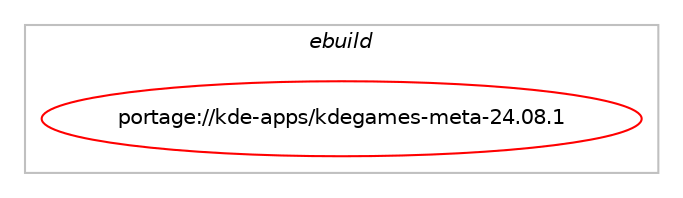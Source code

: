 digraph prolog {

# *************
# Graph options
# *************

newrank=true;
concentrate=true;
compound=true;
graph [rankdir=LR,fontname=Helvetica,fontsize=10,ranksep=1.5];#, ranksep=2.5, nodesep=0.2];
edge  [arrowhead=vee];
node  [fontname=Helvetica,fontsize=10];

# **********
# The ebuild
# **********

subgraph cluster_leftcol {
color=gray;
label=<<i>ebuild</i>>;
id [label="portage://kde-apps/kdegames-meta-24.08.1", color=red, width=4, href="../kde-apps/kdegames-meta-24.08.1.svg"];
}

# ****************
# The dependencies
# ****************

subgraph cluster_midcol {
color=gray;
label=<<i>dependencies</i>>;
subgraph cluster_compile {
fillcolor="#eeeeee";
style=filled;
label=<<i>compile</i>>;
}
subgraph cluster_compileandrun {
fillcolor="#eeeeee";
style=filled;
label=<<i>compile and run</i>>;
}
subgraph cluster_run {
fillcolor="#eeeeee";
style=filled;
label=<<i>run</i>>;
# *** BEGIN UNKNOWN DEPENDENCY TYPE (TODO) ***
# id -> equal(use_conditional_group(positive,opengl,portage://kde-apps/kdegames-meta-24.08.1,[package_dependency(portage://kde-apps/kdegames-meta-24.08.1,run,no,kde-apps,ksudoku,greaterequal,[24.08.1,,,24.08.1],any_different_slot,[]),package_dependency(portage://kde-apps/kdegames-meta-24.08.1,run,no,kde-apps,kubrick,greaterequal,[24.08.1,,,24.08.1],any_different_slot,[])]))
# *** END UNKNOWN DEPENDENCY TYPE (TODO) ***

# *** BEGIN UNKNOWN DEPENDENCY TYPE (TODO) ***
# id -> equal(use_conditional_group(positive,python,portage://kde-apps/kdegames-meta-24.08.1,[package_dependency(portage://kde-apps/kdegames-meta-24.08.1,run,no,kde-apps,kajongg,greaterequal,[24.08.1,,,24.08.1],any_different_slot,[])]))
# *** END UNKNOWN DEPENDENCY TYPE (TODO) ***

# *** BEGIN UNKNOWN DEPENDENCY TYPE (TODO) ***
# id -> equal(package_dependency(portage://kde-apps/kdegames-meta-24.08.1,run,no,games-puzzle,skladnik,greaterequal,[24.08.1,,,24.08.1],[],[]))
# *** END UNKNOWN DEPENDENCY TYPE (TODO) ***

# *** BEGIN UNKNOWN DEPENDENCY TYPE (TODO) ***
# id -> equal(package_dependency(portage://kde-apps/kdegames-meta-24.08.1,run,no,kde-apps,bomber,greaterequal,[24.08.1,,,24.08.1],any_different_slot,[]))
# *** END UNKNOWN DEPENDENCY TYPE (TODO) ***

# *** BEGIN UNKNOWN DEPENDENCY TYPE (TODO) ***
# id -> equal(package_dependency(portage://kde-apps/kdegames-meta-24.08.1,run,no,kde-apps,bovo,greaterequal,[24.08.1,,,24.08.1],any_different_slot,[]))
# *** END UNKNOWN DEPENDENCY TYPE (TODO) ***

# *** BEGIN UNKNOWN DEPENDENCY TYPE (TODO) ***
# id -> equal(package_dependency(portage://kde-apps/kdegames-meta-24.08.1,run,no,kde-apps,granatier,greaterequal,[24.08.1,,,24.08.1],any_different_slot,[]))
# *** END UNKNOWN DEPENDENCY TYPE (TODO) ***

# *** BEGIN UNKNOWN DEPENDENCY TYPE (TODO) ***
# id -> equal(package_dependency(portage://kde-apps/kdegames-meta-24.08.1,run,no,kde-apps,kapman,greaterequal,[24.08.1,,,24.08.1],any_different_slot,[]))
# *** END UNKNOWN DEPENDENCY TYPE (TODO) ***

# *** BEGIN UNKNOWN DEPENDENCY TYPE (TODO) ***
# id -> equal(package_dependency(portage://kde-apps/kdegames-meta-24.08.1,run,no,kde-apps,katomic,greaterequal,[24.08.1,,,24.08.1],any_different_slot,[]))
# *** END UNKNOWN DEPENDENCY TYPE (TODO) ***

# *** BEGIN UNKNOWN DEPENDENCY TYPE (TODO) ***
# id -> equal(package_dependency(portage://kde-apps/kdegames-meta-24.08.1,run,no,kde-apps,kblackbox,greaterequal,[24.08.1,,,24.08.1],any_different_slot,[]))
# *** END UNKNOWN DEPENDENCY TYPE (TODO) ***

# *** BEGIN UNKNOWN DEPENDENCY TYPE (TODO) ***
# id -> equal(package_dependency(portage://kde-apps/kdegames-meta-24.08.1,run,no,kde-apps,kblocks,greaterequal,[24.08.1,,,24.08.1],any_different_slot,[]))
# *** END UNKNOWN DEPENDENCY TYPE (TODO) ***

# *** BEGIN UNKNOWN DEPENDENCY TYPE (TODO) ***
# id -> equal(package_dependency(portage://kde-apps/kdegames-meta-24.08.1,run,no,kde-apps,kbounce,greaterequal,[24.08.1,,,24.08.1],any_different_slot,[]))
# *** END UNKNOWN DEPENDENCY TYPE (TODO) ***

# *** BEGIN UNKNOWN DEPENDENCY TYPE (TODO) ***
# id -> equal(package_dependency(portage://kde-apps/kdegames-meta-24.08.1,run,no,kde-apps,kbreakout,greaterequal,[24.08.1,,,24.08.1],any_different_slot,[]))
# *** END UNKNOWN DEPENDENCY TYPE (TODO) ***

# *** BEGIN UNKNOWN DEPENDENCY TYPE (TODO) ***
# id -> equal(package_dependency(portage://kde-apps/kdegames-meta-24.08.1,run,no,kde-apps,kdiamond,greaterequal,[24.08.1,,,24.08.1],any_different_slot,[]))
# *** END UNKNOWN DEPENDENCY TYPE (TODO) ***

# *** BEGIN UNKNOWN DEPENDENCY TYPE (TODO) ***
# id -> equal(package_dependency(portage://kde-apps/kdegames-meta-24.08.1,run,no,kde-apps,kfourinline,greaterequal,[24.08.1,,,24.08.1],any_different_slot,[]))
# *** END UNKNOWN DEPENDENCY TYPE (TODO) ***

# *** BEGIN UNKNOWN DEPENDENCY TYPE (TODO) ***
# id -> equal(package_dependency(portage://kde-apps/kdegames-meta-24.08.1,run,no,kde-apps,kgoldrunner,greaterequal,[24.08.1,,,24.08.1],any_different_slot,[]))
# *** END UNKNOWN DEPENDENCY TYPE (TODO) ***

# *** BEGIN UNKNOWN DEPENDENCY TYPE (TODO) ***
# id -> equal(package_dependency(portage://kde-apps/kdegames-meta-24.08.1,run,no,kde-apps,kigo,greaterequal,[24.08.1,,,24.08.1],any_different_slot,[]))
# *** END UNKNOWN DEPENDENCY TYPE (TODO) ***

# *** BEGIN UNKNOWN DEPENDENCY TYPE (TODO) ***
# id -> equal(package_dependency(portage://kde-apps/kdegames-meta-24.08.1,run,no,kde-apps,killbots,greaterequal,[24.08.1,,,24.08.1],any_different_slot,[]))
# *** END UNKNOWN DEPENDENCY TYPE (TODO) ***

# *** BEGIN UNKNOWN DEPENDENCY TYPE (TODO) ***
# id -> equal(package_dependency(portage://kde-apps/kdegames-meta-24.08.1,run,no,kde-apps,kiriki,greaterequal,[24.08.1,,,24.08.1],any_different_slot,[]))
# *** END UNKNOWN DEPENDENCY TYPE (TODO) ***

# *** BEGIN UNKNOWN DEPENDENCY TYPE (TODO) ***
# id -> equal(package_dependency(portage://kde-apps/kdegames-meta-24.08.1,run,no,kde-apps,kjumpingcube,greaterequal,[24.08.1,,,24.08.1],any_different_slot,[]))
# *** END UNKNOWN DEPENDENCY TYPE (TODO) ***

# *** BEGIN UNKNOWN DEPENDENCY TYPE (TODO) ***
# id -> equal(package_dependency(portage://kde-apps/kdegames-meta-24.08.1,run,no,kde-apps,klickety,greaterequal,[24.08.1,,,24.08.1],any_different_slot,[]))
# *** END UNKNOWN DEPENDENCY TYPE (TODO) ***

# *** BEGIN UNKNOWN DEPENDENCY TYPE (TODO) ***
# id -> equal(package_dependency(portage://kde-apps/kdegames-meta-24.08.1,run,no,kde-apps,klines,greaterequal,[24.08.1,,,24.08.1],any_different_slot,[]))
# *** END UNKNOWN DEPENDENCY TYPE (TODO) ***

# *** BEGIN UNKNOWN DEPENDENCY TYPE (TODO) ***
# id -> equal(package_dependency(portage://kde-apps/kdegames-meta-24.08.1,run,no,kde-apps,kmahjongg,greaterequal,[24.08.1,,,24.08.1],any_different_slot,[]))
# *** END UNKNOWN DEPENDENCY TYPE (TODO) ***

# *** BEGIN UNKNOWN DEPENDENCY TYPE (TODO) ***
# id -> equal(package_dependency(portage://kde-apps/kdegames-meta-24.08.1,run,no,kde-apps,kmines,greaterequal,[24.08.1,,,24.08.1],any_different_slot,[]))
# *** END UNKNOWN DEPENDENCY TYPE (TODO) ***

# *** BEGIN UNKNOWN DEPENDENCY TYPE (TODO) ***
# id -> equal(package_dependency(portage://kde-apps/kdegames-meta-24.08.1,run,no,kde-apps,knavalbattle,greaterequal,[24.08.1,,,24.08.1],any_different_slot,[]))
# *** END UNKNOWN DEPENDENCY TYPE (TODO) ***

# *** BEGIN UNKNOWN DEPENDENCY TYPE (TODO) ***
# id -> equal(package_dependency(portage://kde-apps/kdegames-meta-24.08.1,run,no,kde-apps,knetwalk,greaterequal,[24.08.1,,,24.08.1],any_different_slot,[]))
# *** END UNKNOWN DEPENDENCY TYPE (TODO) ***

# *** BEGIN UNKNOWN DEPENDENCY TYPE (TODO) ***
# id -> equal(package_dependency(portage://kde-apps/kdegames-meta-24.08.1,run,no,kde-apps,knights,greaterequal,[24.08.1,,,24.08.1],any_different_slot,[]))
# *** END UNKNOWN DEPENDENCY TYPE (TODO) ***

# *** BEGIN UNKNOWN DEPENDENCY TYPE (TODO) ***
# id -> equal(package_dependency(portage://kde-apps/kdegames-meta-24.08.1,run,no,kde-apps,kolf,greaterequal,[24.08.1,,,24.08.1],any_different_slot,[]))
# *** END UNKNOWN DEPENDENCY TYPE (TODO) ***

# *** BEGIN UNKNOWN DEPENDENCY TYPE (TODO) ***
# id -> equal(package_dependency(portage://kde-apps/kdegames-meta-24.08.1,run,no,kde-apps,kollision,greaterequal,[24.08.1,,,24.08.1],any_different_slot,[]))
# *** END UNKNOWN DEPENDENCY TYPE (TODO) ***

# *** BEGIN UNKNOWN DEPENDENCY TYPE (TODO) ***
# id -> equal(package_dependency(portage://kde-apps/kdegames-meta-24.08.1,run,no,kde-apps,konquest,greaterequal,[24.08.1,,,24.08.1],any_different_slot,[]))
# *** END UNKNOWN DEPENDENCY TYPE (TODO) ***

# *** BEGIN UNKNOWN DEPENDENCY TYPE (TODO) ***
# id -> equal(package_dependency(portage://kde-apps/kdegames-meta-24.08.1,run,no,kde-apps,kpat,greaterequal,[24.08.1,,,24.08.1],any_different_slot,[]))
# *** END UNKNOWN DEPENDENCY TYPE (TODO) ***

# *** BEGIN UNKNOWN DEPENDENCY TYPE (TODO) ***
# id -> equal(package_dependency(portage://kde-apps/kdegames-meta-24.08.1,run,no,kde-apps,kreversi,greaterequal,[24.08.1,,,24.08.1],any_different_slot,[]))
# *** END UNKNOWN DEPENDENCY TYPE (TODO) ***

# *** BEGIN UNKNOWN DEPENDENCY TYPE (TODO) ***
# id -> equal(package_dependency(portage://kde-apps/kdegames-meta-24.08.1,run,no,kde-apps,kshisen,greaterequal,[24.08.1,,,24.08.1],any_different_slot,[]))
# *** END UNKNOWN DEPENDENCY TYPE (TODO) ***

# *** BEGIN UNKNOWN DEPENDENCY TYPE (TODO) ***
# id -> equal(package_dependency(portage://kde-apps/kdegames-meta-24.08.1,run,no,kde-apps,ksirk,greaterequal,[24.08.1,,,24.08.1],any_different_slot,[]))
# *** END UNKNOWN DEPENDENCY TYPE (TODO) ***

# *** BEGIN UNKNOWN DEPENDENCY TYPE (TODO) ***
# id -> equal(package_dependency(portage://kde-apps/kdegames-meta-24.08.1,run,no,kde-apps,ksnakeduel,greaterequal,[24.08.1,,,24.08.1],any_different_slot,[]))
# *** END UNKNOWN DEPENDENCY TYPE (TODO) ***

# *** BEGIN UNKNOWN DEPENDENCY TYPE (TODO) ***
# id -> equal(package_dependency(portage://kde-apps/kdegames-meta-24.08.1,run,no,kde-apps,kspaceduel,greaterequal,[24.08.1,,,24.08.1],any_different_slot,[]))
# *** END UNKNOWN DEPENDENCY TYPE (TODO) ***

# *** BEGIN UNKNOWN DEPENDENCY TYPE (TODO) ***
# id -> equal(package_dependency(portage://kde-apps/kdegames-meta-24.08.1,run,no,kde-apps,ksquares,greaterequal,[24.08.1,,,24.08.1],any_different_slot,[]))
# *** END UNKNOWN DEPENDENCY TYPE (TODO) ***

# *** BEGIN UNKNOWN DEPENDENCY TYPE (TODO) ***
# id -> equal(package_dependency(portage://kde-apps/kdegames-meta-24.08.1,run,no,kde-apps,ktuberling,greaterequal,[24.08.1,,,24.08.1],any_different_slot,[]))
# *** END UNKNOWN DEPENDENCY TYPE (TODO) ***

# *** BEGIN UNKNOWN DEPENDENCY TYPE (TODO) ***
# id -> equal(package_dependency(portage://kde-apps/kdegames-meta-24.08.1,run,no,kde-apps,libkdegames,greaterequal,[24.08.1,,,24.08.1],any_different_slot,[]))
# *** END UNKNOWN DEPENDENCY TYPE (TODO) ***

# *** BEGIN UNKNOWN DEPENDENCY TYPE (TODO) ***
# id -> equal(package_dependency(portage://kde-apps/kdegames-meta-24.08.1,run,no,kde-apps,libkmahjongg,greaterequal,[24.08.1,,,24.08.1],any_different_slot,[]))
# *** END UNKNOWN DEPENDENCY TYPE (TODO) ***

# *** BEGIN UNKNOWN DEPENDENCY TYPE (TODO) ***
# id -> equal(package_dependency(portage://kde-apps/kdegames-meta-24.08.1,run,no,kde-apps,lskat,greaterequal,[24.08.1,,,24.08.1],any_different_slot,[]))
# *** END UNKNOWN DEPENDENCY TYPE (TODO) ***

# *** BEGIN UNKNOWN DEPENDENCY TYPE (TODO) ***
# id -> equal(package_dependency(portage://kde-apps/kdegames-meta-24.08.1,run,no,kde-apps,palapeli,greaterequal,[24.08.1,,,24.08.1],any_different_slot,[]))
# *** END UNKNOWN DEPENDENCY TYPE (TODO) ***

# *** BEGIN UNKNOWN DEPENDENCY TYPE (TODO) ***
# id -> equal(package_dependency(portage://kde-apps/kdegames-meta-24.08.1,run,no,kde-apps,picmi,greaterequal,[24.08.1,,,24.08.1],any_different_slot,[]))
# *** END UNKNOWN DEPENDENCY TYPE (TODO) ***

}
}

# **************
# The candidates
# **************

subgraph cluster_choices {
rank=same;
color=gray;
label=<<i>candidates</i>>;

}

}
